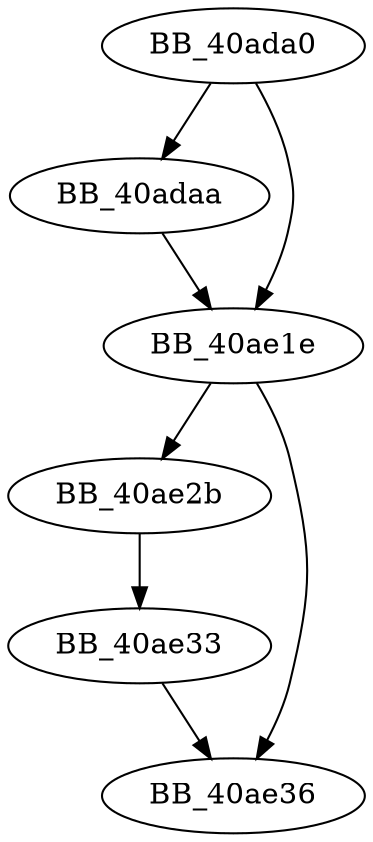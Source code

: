 DiGraph sub_40ADA0{
BB_40ada0->BB_40adaa
BB_40ada0->BB_40ae1e
BB_40adaa->BB_40ae1e
BB_40ae1e->BB_40ae2b
BB_40ae1e->BB_40ae36
BB_40ae2b->BB_40ae33
BB_40ae33->BB_40ae36
}
